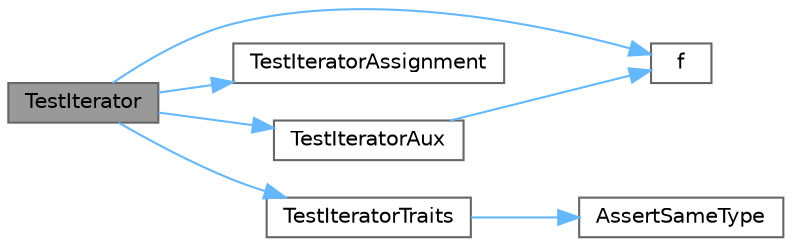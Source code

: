 digraph "TestIterator"
{
 // LATEX_PDF_SIZE
  bgcolor="transparent";
  edge [fontname=Helvetica,fontsize=10,labelfontname=Helvetica,labelfontsize=10];
  node [fontname=Helvetica,fontsize=10,shape=box,height=0.2,width=0.4];
  rankdir="LR";
  Node1 [id="Node000001",label="TestIterator",height=0.2,width=0.4,color="gray40", fillcolor="grey60", style="filled", fontcolor="black",tooltip="Test the iterators for concurrent_queue"];
  Node1 -> Node2 [id="edge7_Node000001_Node000002",color="steelblue1",style="solid",tooltip=" "];
  Node2 [id="Node000002",label="f",height=0.2,width=0.4,color="grey40", fillcolor="white", style="filled",URL="$cxx11__tensor__map_8cpp.html#a7f507fea02198f6cb81c86640c7b1a4e",tooltip=" "];
  Node1 -> Node3 [id="edge8_Node000001_Node000003",color="steelblue1",style="solid",tooltip=" "];
  Node3 [id="Node000003",label="TestIteratorAssignment",height=0.2,width=0.4,color="grey40", fillcolor="white", style="filled",URL="$test__concurrent__queue_8cpp.html#a4cadb938efc98a74444fdc63dc672ad6",tooltip=" "];
  Node1 -> Node4 [id="edge9_Node000001_Node000004",color="steelblue1",style="solid",tooltip=" "];
  Node4 [id="Node000004",label="TestIteratorAux",height=0.2,width=0.4,color="grey40", fillcolor="white", style="filled",URL="$test__concurrent__queue_8cpp.html#a3cb67e0948c630467a1a9001f55e890b",tooltip=" "];
  Node4 -> Node2 [id="edge10_Node000004_Node000002",color="steelblue1",style="solid",tooltip=" "];
  Node1 -> Node5 [id="edge11_Node000001_Node000005",color="steelblue1",style="solid",tooltip=" "];
  Node5 [id="Node000005",label="TestIteratorTraits",height=0.2,width=0.4,color="grey40", fillcolor="white", style="filled",URL="$test__concurrent__queue_8cpp.html#a43ef8929959af1e680eb3ba7f2132fec",tooltip=" "];
  Node5 -> Node6 [id="edge12_Node000005_Node000006",color="steelblue1",style="solid",tooltip=" "];
  Node6 [id="Node000006",label="AssertSameType",height=0.2,width=0.4,color="grey40", fillcolor="white", style="filled",URL="$harness__assert_8h.html#a253091bc56f94376ba75961cd4391f81",tooltip="Compile-time error if x and y have different types"];
}
